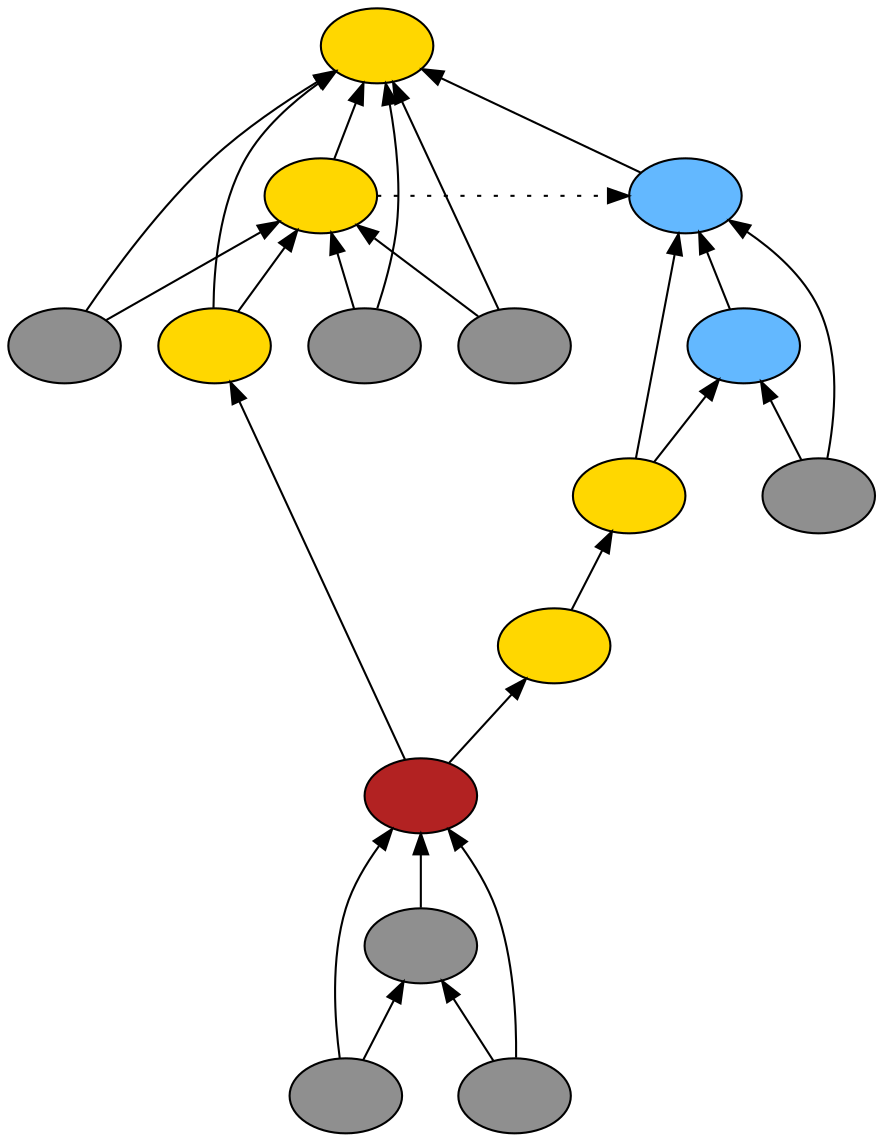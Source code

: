 digraph {
rankdir=BT
fontsize=24
subgraph clster1 {
subgraph clster2 {
"51894320"["fillcolor"="firebrick" "fontsize"="24" "label"="" "shape"="ellipse" "style"="filled" ]
"53886816"["fillcolor"="grey56" "fontsize"="24" "label"="" "shape"="ellipse" "style"="filled" ]
"52750464"["fillcolor"="grey56" "fontsize"="24" "label"="" "shape"="ellipse" "style"="filled" ]
"52788208"["fillcolor"="grey56" "fontsize"="24" "label"="" "shape"="ellipse" "style"="filled" ]
}

subgraph clster3 {
"53204112"["fillcolor"="gold" "fontsize"="24" "label"="" "shape"="ellipse" "style"="filled" ]
}

subgraph clster4 {
"53525392"["fillcolor"="gold" "fontsize"="24" "label"="" "shape"="ellipse" "style"="filled" ]
"53463872"["fillcolor"="gold" "fontsize"="24" "label"="" "shape"="ellipse" "style"="filled" ]
"52077520"["fillcolor"="grey56" "fontsize"="24" "label"="" "shape"="ellipse" "style"="filled" ]
"53239056"["fillcolor"="gold" "fontsize"="24" "label"="" "shape"="ellipse" "style"="filled" ]
"51776016"["fillcolor"="grey56" "fontsize"="24" "label"="" "shape"="ellipse" "style"="filled" ]
"52070304"["fillcolor"="grey56" "fontsize"="24" "label"="" "shape"="ellipse" "style"="filled" ]
}

}

subgraph clster5 {
"52202480"["fillcolor"="steelblue1" "fontsize"="24" "label"="" "shape"="ellipse" "style"="filled" ]
"52238304"["fillcolor"="steelblue1" "fontsize"="24" "label"="" "shape"="ellipse" "style"="filled" ]
"51971520"["fillcolor"="grey56" "fontsize"="24" "label"="" "shape"="ellipse" "style"="filled" ]
"52240192"["fillcolor"="gold" "fontsize"="24" "label"="" "shape"="ellipse" "style"="filled" ]
}

"52750464" -> "51894320"["arrowhead"="normal" "color"="black" "constraint"="true" "style"="solid" ]
"52750464" -> "53886816"["arrowhead"="normal" "color"="black" "constraint"="true" "style"="solid" ]
"52788208" -> "51894320"["arrowhead"="normal" "color"="black" "constraint"="true" "style"="solid" ]
"52788208" -> "53886816"["arrowhead"="normal" "color"="black" "constraint"="true" "style"="solid" ]
"53886816" -> "51894320"["arrowhead"="normal" "color"="black" "constraint"="true" "style"="solid" ]
"51971520" -> "52202480"["arrowhead"="normal" "color"="black" "constraint"="true" "style"="solid" ]
"51971520" -> "52238304"["arrowhead"="normal" "color"="black" "constraint"="true" "style"="solid" ]
"52240192" -> "52202480"["arrowhead"="normal" "color"="black" "constraint"="true" "style"="solid" ]
"52240192" -> "52238304"["arrowhead"="normal" "color"="black" "constraint"="true" "style"="solid" ]
"53204112" -> "52240192"["arrowhead"="normal" "color"="black" "constraint"="true" "style"="solid" ]
"52238304" -> "52202480"["arrowhead"="normal" "color"="black" "constraint"="true" "style"="solid" ]
"51894320" -> "53204112"["arrowhead"="normal" "color"="black" "constraint"="true" "style"="solid" ]
"52077520" -> "53525392"["arrowhead"="normal" "color"="black" "constraint"="true" "style"="solid" ]
"52077520" -> "53463872"["arrowhead"="normal" "color"="black" "constraint"="true" "style"="solid" ]
"53239056" -> "53525392"["arrowhead"="normal" "color"="black" "constraint"="true" "style"="solid" ]
"53239056" -> "53463872"["arrowhead"="normal" "color"="black" "constraint"="true" "style"="solid" ]
"51894320" -> "53239056"["arrowhead"="normal" "color"="black" "constraint"="true" "style"="solid" ]
"51776016" -> "53525392"["arrowhead"="normal" "color"="black" "constraint"="true" "style"="solid" ]
"51776016" -> "53463872"["arrowhead"="normal" "color"="black" "constraint"="true" "style"="solid" ]
"52070304" -> "53525392"["arrowhead"="normal" "color"="black" "constraint"="true" "style"="solid" ]
"52070304" -> "53463872"["arrowhead"="normal" "color"="black" "constraint"="true" "style"="solid" ]
"53463872" -> "53525392"["arrowhead"="normal" "color"="black" "constraint"="true" "style"="solid" ]
"52202480" -> "53525392"["arrowhead"="normal" "color"="black" "constraint"="true" "style"="solid" ]
"53463872" -> "52202480"["arrowhead"="normal" "color"="black" "constraint"="false" "style"="dotted" ]

}